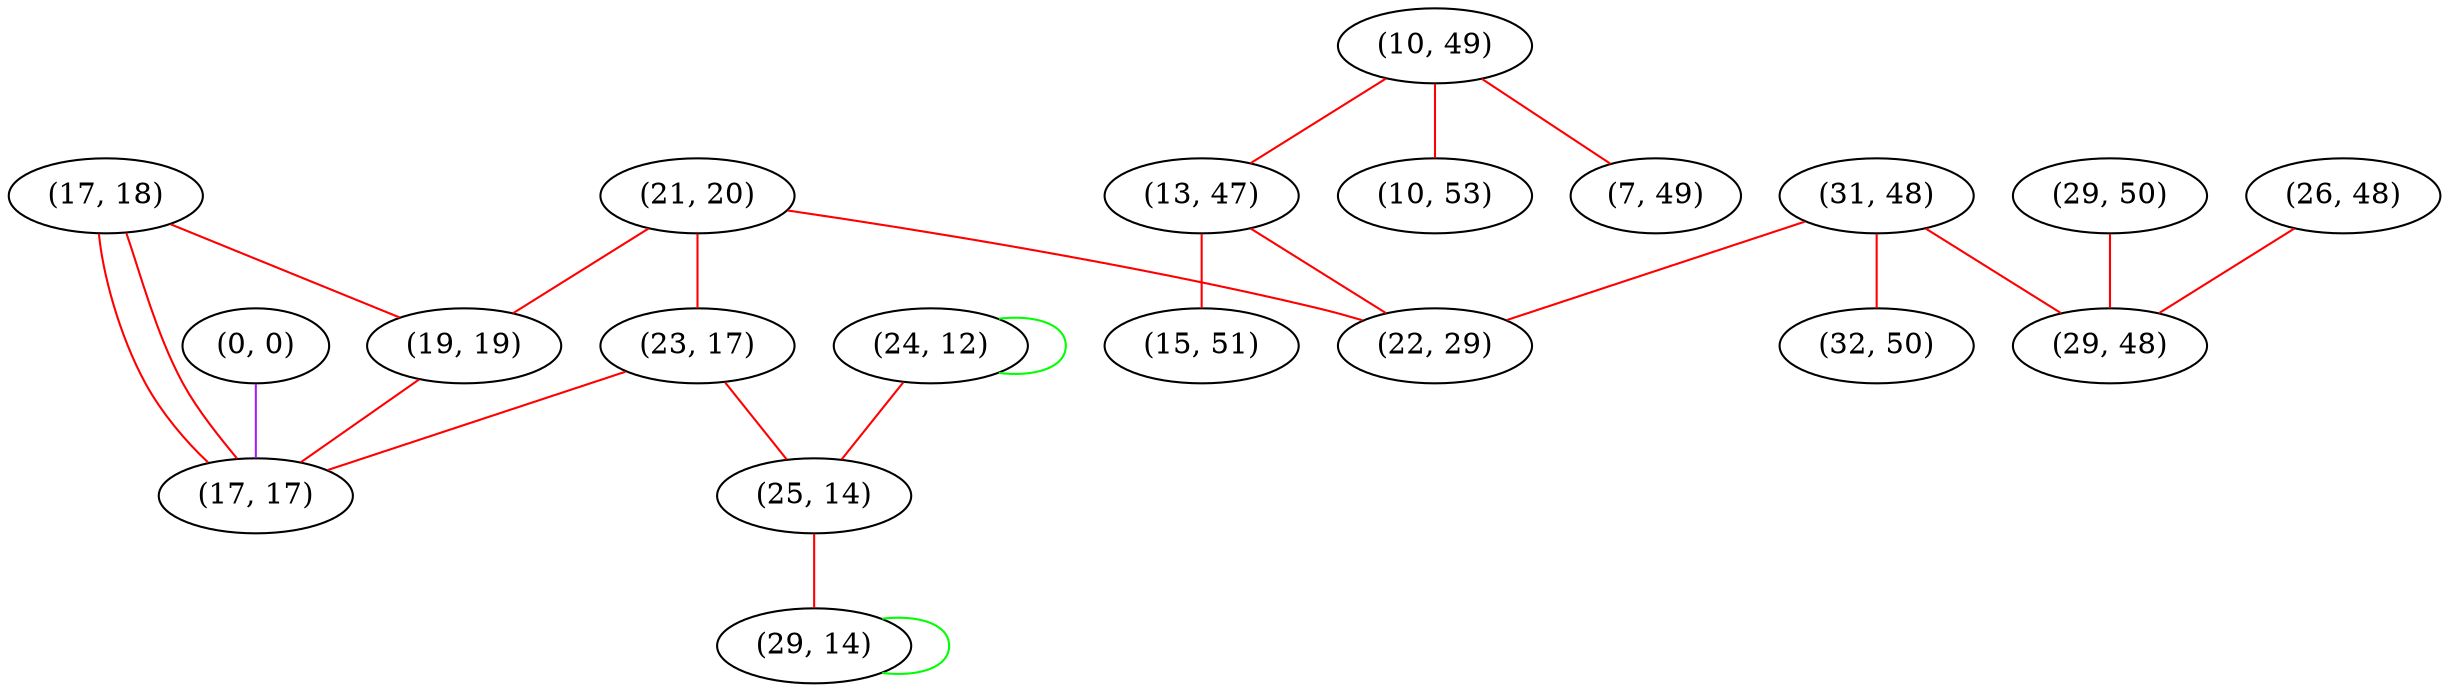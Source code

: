 graph "" {
"(17, 18)";
"(21, 20)";
"(0, 0)";
"(29, 50)";
"(19, 19)";
"(10, 49)";
"(23, 17)";
"(13, 47)";
"(31, 48)";
"(32, 50)";
"(24, 12)";
"(10, 53)";
"(26, 48)";
"(25, 14)";
"(22, 29)";
"(7, 49)";
"(29, 14)";
"(15, 51)";
"(17, 17)";
"(29, 48)";
"(17, 18)" -- "(19, 19)"  [color=red, key=0, weight=1];
"(17, 18)" -- "(17, 17)"  [color=red, key=0, weight=1];
"(17, 18)" -- "(17, 17)"  [color=red, key=1, weight=1];
"(21, 20)" -- "(19, 19)"  [color=red, key=0, weight=1];
"(21, 20)" -- "(22, 29)"  [color=red, key=0, weight=1];
"(21, 20)" -- "(23, 17)"  [color=red, key=0, weight=1];
"(0, 0)" -- "(17, 17)"  [color=purple, key=0, weight=4];
"(29, 50)" -- "(29, 48)"  [color=red, key=0, weight=1];
"(19, 19)" -- "(17, 17)"  [color=red, key=0, weight=1];
"(10, 49)" -- "(10, 53)"  [color=red, key=0, weight=1];
"(10, 49)" -- "(13, 47)"  [color=red, key=0, weight=1];
"(10, 49)" -- "(7, 49)"  [color=red, key=0, weight=1];
"(23, 17)" -- "(25, 14)"  [color=red, key=0, weight=1];
"(23, 17)" -- "(17, 17)"  [color=red, key=0, weight=1];
"(13, 47)" -- "(15, 51)"  [color=red, key=0, weight=1];
"(13, 47)" -- "(22, 29)"  [color=red, key=0, weight=1];
"(31, 48)" -- "(29, 48)"  [color=red, key=0, weight=1];
"(31, 48)" -- "(22, 29)"  [color=red, key=0, weight=1];
"(31, 48)" -- "(32, 50)"  [color=red, key=0, weight=1];
"(24, 12)" -- "(25, 14)"  [color=red, key=0, weight=1];
"(24, 12)" -- "(24, 12)"  [color=green, key=0, weight=2];
"(26, 48)" -- "(29, 48)"  [color=red, key=0, weight=1];
"(25, 14)" -- "(29, 14)"  [color=red, key=0, weight=1];
"(29, 14)" -- "(29, 14)"  [color=green, key=0, weight=2];
}
